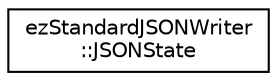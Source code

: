 digraph "Graphical Class Hierarchy"
{
 // LATEX_PDF_SIZE
  edge [fontname="Helvetica",fontsize="10",labelfontname="Helvetica",labelfontsize="10"];
  node [fontname="Helvetica",fontsize="10",shape=record];
  rankdir="LR";
  Node0 [label="ezStandardJSONWriter\l::JSONState",height=0.2,width=0.4,color="black", fillcolor="white", style="filled",URL="$d5/d92/structez_standard_j_s_o_n_writer_1_1_j_s_o_n_state.htm",tooltip=" "];
}
